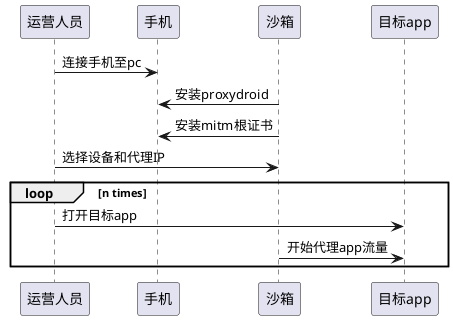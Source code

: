 @startuml sandbox_seq
participant "运营人员" as operator
participant "手机" as mobile
participant "沙箱" as tweezer
participant "目标app" as target_app

operator -> mobile:连接手机至pc
tweezer -> mobile:安装proxydroid
tweezer -> mobile:安装mitm根证书
operator->tweezer:选择设备和代理IP
loop n times
    operator->target_app:打开目标app
    tweezer->target_app:开始代理app流量
end
@enduml